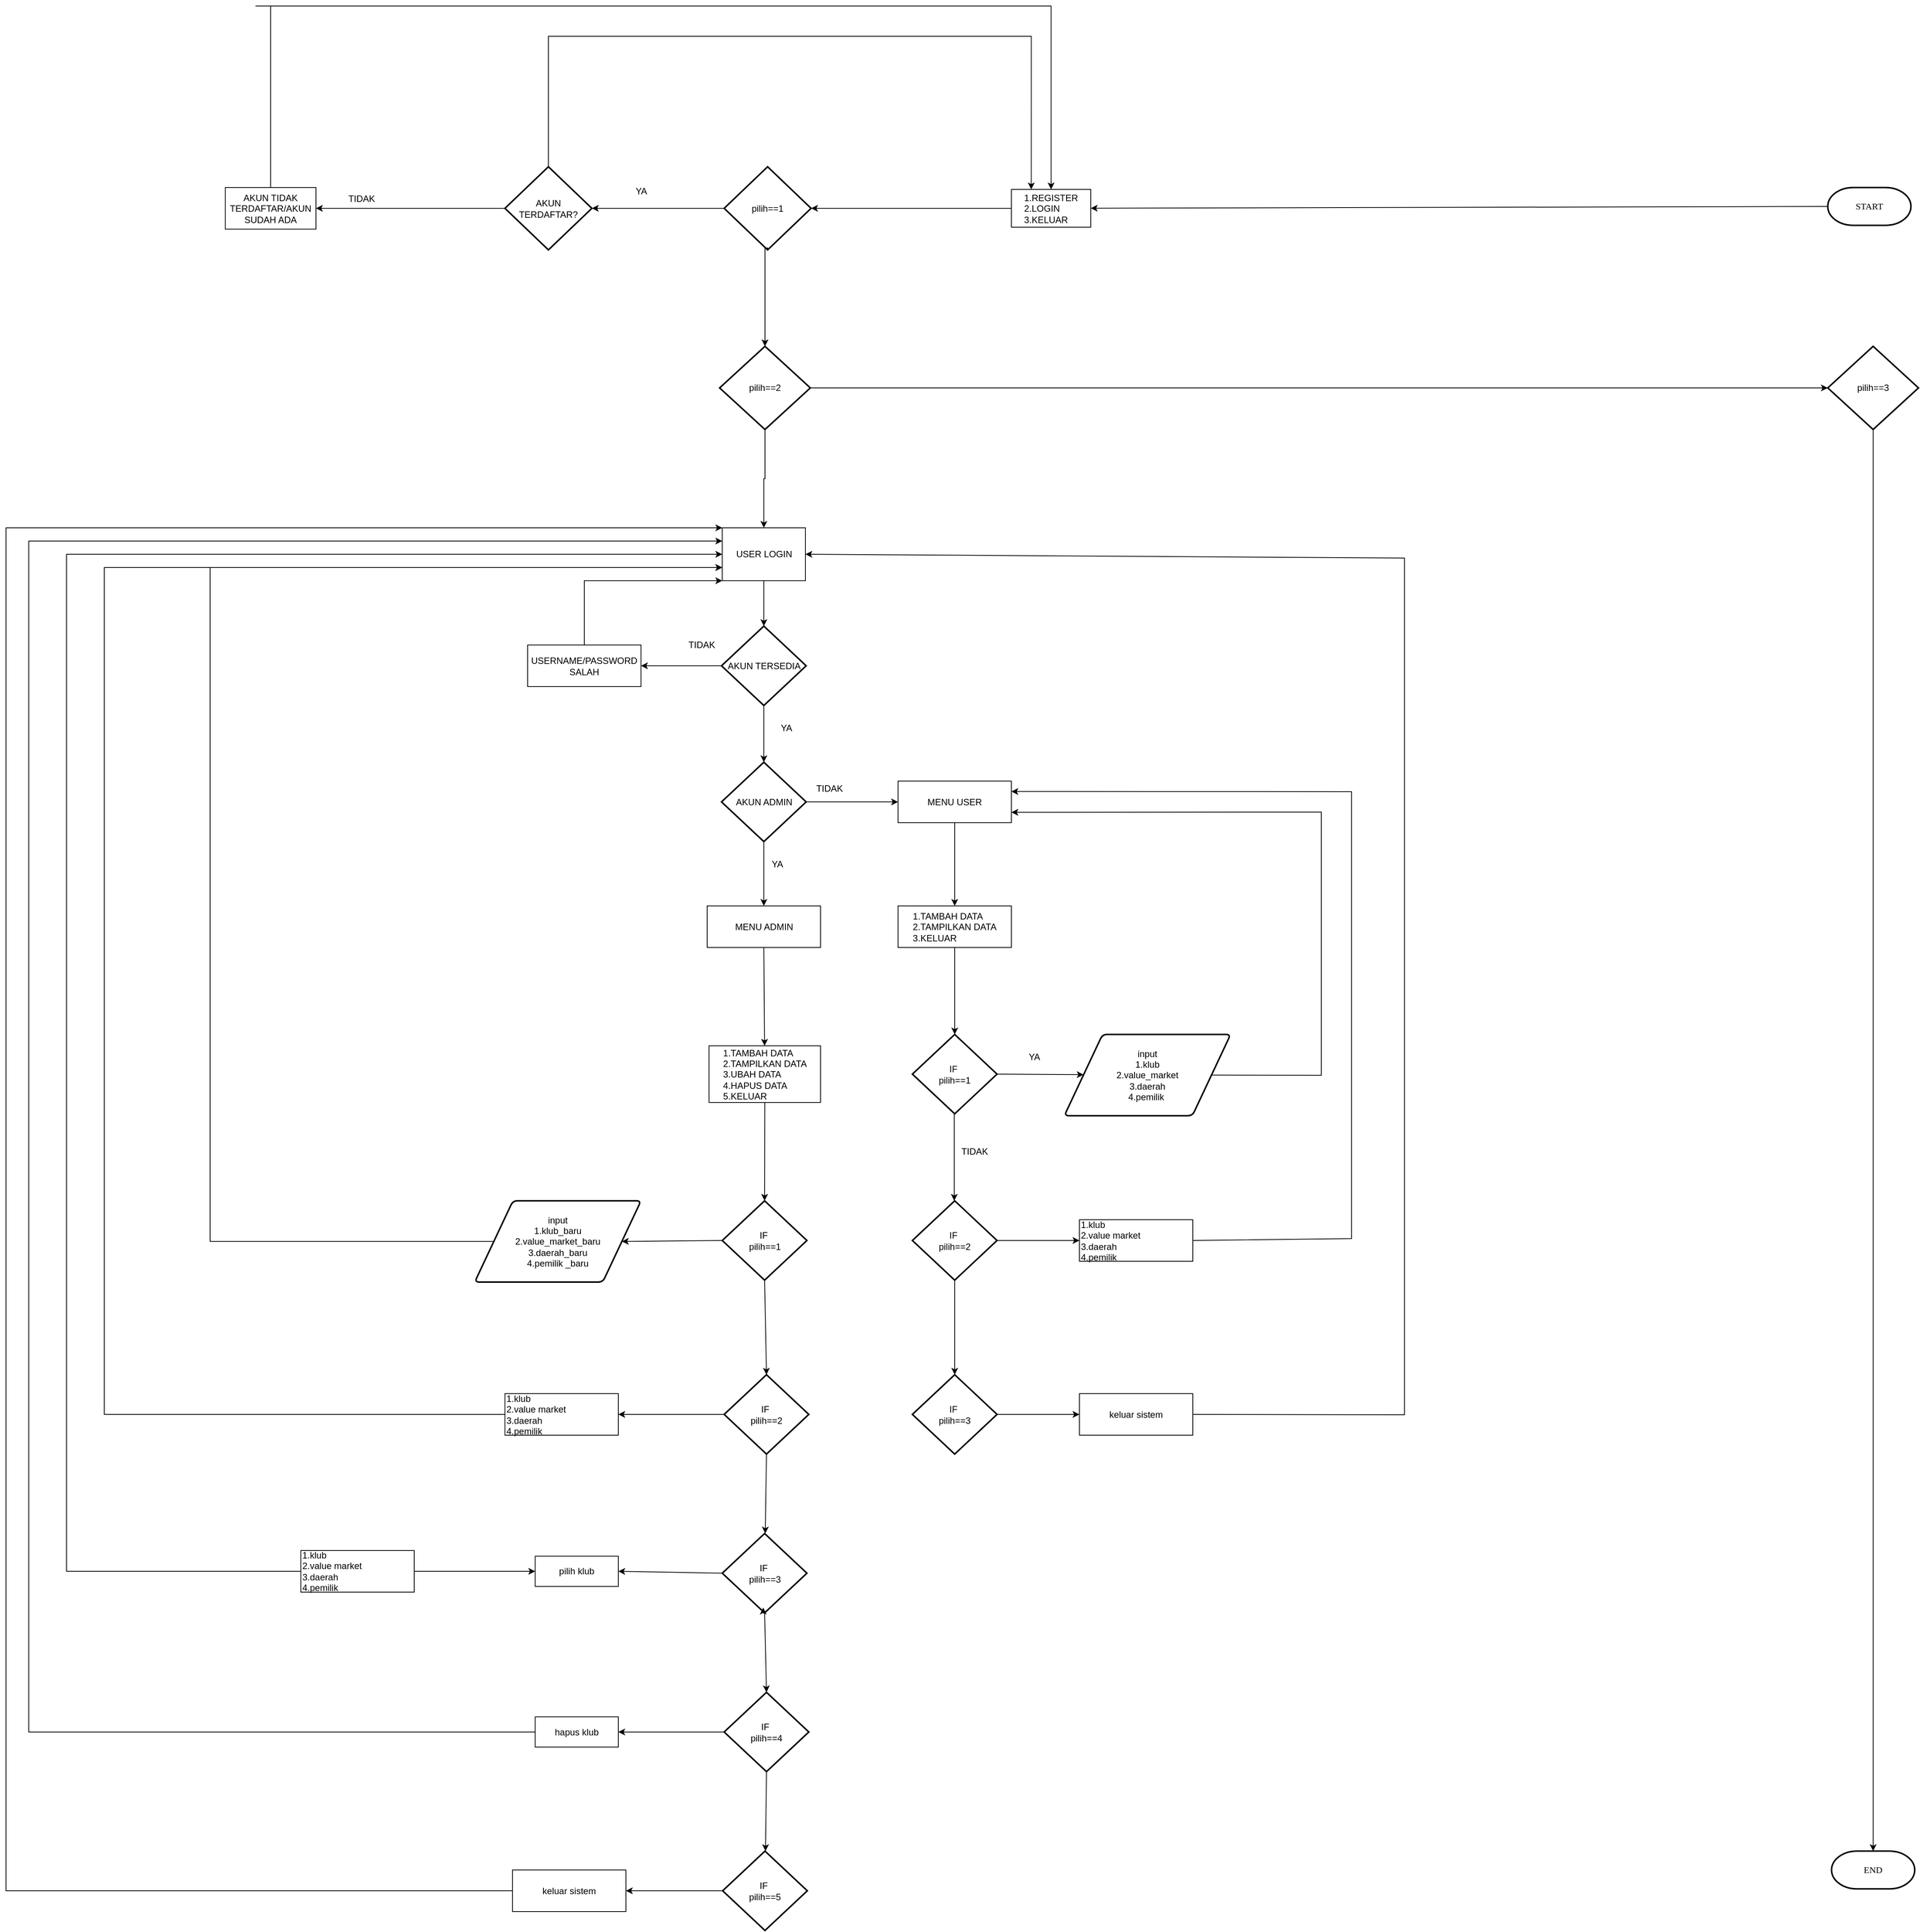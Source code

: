 <mxfile version="20.8.16" type="device"><diagram name="Page-1" id="v0021uvxIV_KChGc3sIn"><mxGraphModel dx="3440" dy="3955" grid="1" gridSize="10" guides="1" tooltips="1" connect="1" arrows="1" fold="1" page="1" pageScale="1" pageWidth="850" pageHeight="1100" math="0" shadow="0"><root><mxCell id="0"/><mxCell id="1" parent="0"/><mxCell id="rXHbmidsyB8I2zzbeeDN-1" value="START" style="strokeWidth=2;html=1;shape=mxgraph.flowchart.terminator;whiteSpace=wrap;fontFamily=Times New Roman;" parent="1" vertex="1"><mxGeometry x="1840" y="-1130" width="110" height="50" as="geometry"/></mxCell><mxCell id="K6sueLuP1Ap1bfe6iMac-1" style="edgeStyle=orthogonalEdgeStyle;rounded=0;orthogonalLoop=1;jettySize=auto;html=1;exitX=0;exitY=0.5;exitDx=0;exitDy=0;entryX=1;entryY=0.5;entryDx=0;entryDy=0;entryPerimeter=0;" edge="1" parent="1" source="rXHbmidsyB8I2zzbeeDN-6" target="rXHbmidsyB8I2zzbeeDN-100"><mxGeometry relative="1" as="geometry"/></mxCell><mxCell id="rXHbmidsyB8I2zzbeeDN-6" value="1.REGISTER&lt;div style=&quot;text-align: left;&quot;&gt;2.LOGIN&lt;/div&gt;&lt;div style=&quot;text-align: left;&quot;&gt;3.KELUAR&lt;/div&gt;" style="whiteSpace=wrap;html=1;" parent="1" vertex="1"><mxGeometry x="760" y="-1127.5" width="105" height="50" as="geometry"/></mxCell><mxCell id="rXHbmidsyB8I2zzbeeDN-8" value="USER LOGIN" style="whiteSpace=wrap;html=1;" parent="1" vertex="1"><mxGeometry x="377.5" y="-680" width="110" height="70" as="geometry"/></mxCell><mxCell id="rXHbmidsyB8I2zzbeeDN-9" value="" style="endArrow=classic;html=1;rounded=0;exitX=0;exitY=0.5;exitDx=0;exitDy=0;exitPerimeter=0;" parent="1" source="rXHbmidsyB8I2zzbeeDN-1" target="rXHbmidsyB8I2zzbeeDN-6" edge="1"><mxGeometry width="50" height="50" relative="1" as="geometry"><mxPoint x="400" y="-830" as="sourcePoint"/><mxPoint x="390" y="-1000" as="targetPoint"/></mxGeometry></mxCell><mxCell id="rXHbmidsyB8I2zzbeeDN-10" value="" style="endArrow=classic;html=1;rounded=0;entryX=0.402;entryY=0.09;entryDx=0;entryDy=0;exitX=0.5;exitY=1;exitDx=0;exitDy=0;entryPerimeter=0;" parent="1" source="rXHbmidsyB8I2zzbeeDN-11" target="rXHbmidsyB8I2zzbeeDN-11" edge="1"><mxGeometry width="50" height="50" relative="1" as="geometry"><mxPoint x="400.5" y="-870" as="sourcePoint"/><mxPoint x="450.5" y="-920" as="targetPoint"/></mxGeometry></mxCell><mxCell id="K6sueLuP1Ap1bfe6iMac-2" style="edgeStyle=orthogonalEdgeStyle;rounded=0;orthogonalLoop=1;jettySize=auto;html=1;exitX=0.5;exitY=0;exitDx=0;exitDy=0;exitPerimeter=0;entryX=0.25;entryY=0;entryDx=0;entryDy=0;" edge="1" parent="1" source="rXHbmidsyB8I2zzbeeDN-11" target="rXHbmidsyB8I2zzbeeDN-6"><mxGeometry relative="1" as="geometry"><Array as="points"><mxPoint x="148" y="-1330"/><mxPoint x="786" y="-1330"/></Array></mxGeometry></mxCell><mxCell id="rXHbmidsyB8I2zzbeeDN-11" value="AKUN TERDAFTAR?" style="strokeWidth=2;html=1;shape=mxgraph.flowchart.decision;whiteSpace=wrap;" parent="1" vertex="1"><mxGeometry x="90" y="-1157.5" width="115" height="110" as="geometry"/></mxCell><mxCell id="rXHbmidsyB8I2zzbeeDN-105" style="edgeStyle=orthogonalEdgeStyle;rounded=0;orthogonalLoop=1;jettySize=auto;html=1;exitX=0.5;exitY=0;exitDx=0;exitDy=0;entryX=0.5;entryY=0;entryDx=0;entryDy=0;" parent="1" source="rXHbmidsyB8I2zzbeeDN-15" target="rXHbmidsyB8I2zzbeeDN-6" edge="1"><mxGeometry relative="1" as="geometry"><Array as="points"><mxPoint x="-240" y="-1370"/><mxPoint x="903" y="-1370"/></Array></mxGeometry></mxCell><mxCell id="rXHbmidsyB8I2zzbeeDN-15" value="AKUN TIDAK TERDAFTAR/AKUN SUDAH ADA" style="whiteSpace=wrap;html=1;" parent="1" vertex="1"><mxGeometry x="-280" y="-1130" width="120" height="55" as="geometry"/></mxCell><mxCell id="rXHbmidsyB8I2zzbeeDN-16" value="" style="endArrow=classic;html=1;rounded=0;exitX=0;exitY=0.5;exitDx=0;exitDy=0;exitPerimeter=0;entryX=1;entryY=0.5;entryDx=0;entryDy=0;" parent="1" source="rXHbmidsyB8I2zzbeeDN-11" target="rXHbmidsyB8I2zzbeeDN-15" edge="1"><mxGeometry width="50" height="50" relative="1" as="geometry"><mxPoint x="400" y="-830" as="sourcePoint"/><mxPoint x="450" y="-880" as="targetPoint"/></mxGeometry></mxCell><mxCell id="rXHbmidsyB8I2zzbeeDN-17" value="YA" style="text;html=1;align=center;verticalAlign=middle;resizable=0;points=[];autosize=1;strokeColor=none;fillColor=none;" parent="1" vertex="1"><mxGeometry x="250" y="-1140" width="40" height="30" as="geometry"/></mxCell><mxCell id="rXHbmidsyB8I2zzbeeDN-18" value="TIDAK" style="text;html=1;align=center;verticalAlign=middle;resizable=0;points=[];autosize=1;strokeColor=none;fillColor=none;" parent="1" vertex="1"><mxGeometry x="-130" y="-1130" width="60" height="30" as="geometry"/></mxCell><mxCell id="rXHbmidsyB8I2zzbeeDN-20" value="USERNAME/PASSWORD SALAH" style="whiteSpace=wrap;html=1;" parent="1" vertex="1"><mxGeometry x="120" y="-525" width="150" height="55" as="geometry"/></mxCell><mxCell id="rXHbmidsyB8I2zzbeeDN-21" value="TIDAK" style="text;html=1;align=center;verticalAlign=middle;resizable=0;points=[];autosize=1;strokeColor=none;fillColor=none;" parent="1" vertex="1"><mxGeometry x="320" y="-540" width="60" height="30" as="geometry"/></mxCell><mxCell id="rXHbmidsyB8I2zzbeeDN-22" value="" style="endArrow=classic;html=1;rounded=0;entryX=1;entryY=0.5;entryDx=0;entryDy=0;exitX=0;exitY=0.5;exitDx=0;exitDy=0;exitPerimeter=0;" parent="1" source="rXHbmidsyB8I2zzbeeDN-23" target="rXHbmidsyB8I2zzbeeDN-20" edge="1"><mxGeometry width="50" height="50" relative="1" as="geometry"><mxPoint x="360" y="-490" as="sourcePoint"/><mxPoint x="450" y="-880" as="targetPoint"/></mxGeometry></mxCell><mxCell id="rXHbmidsyB8I2zzbeeDN-23" value="AKUN TERSEDIA" style="strokeWidth=2;html=1;shape=mxgraph.flowchart.decision;whiteSpace=wrap;" parent="1" vertex="1"><mxGeometry x="376.5" y="-550" width="112" height="105" as="geometry"/></mxCell><mxCell id="rXHbmidsyB8I2zzbeeDN-24" value="" style="endArrow=classic;html=1;rounded=0;entryX=0.5;entryY=0;entryDx=0;entryDy=0;entryPerimeter=0;exitX=0.5;exitY=1;exitDx=0;exitDy=0;" parent="1" source="rXHbmidsyB8I2zzbeeDN-8" target="rXHbmidsyB8I2zzbeeDN-23" edge="1"><mxGeometry width="50" height="50" relative="1" as="geometry"><mxPoint x="428" y="-610" as="sourcePoint"/><mxPoint x="435" y="-652" as="targetPoint"/></mxGeometry></mxCell><mxCell id="rXHbmidsyB8I2zzbeeDN-25" value="YA" style="text;html=1;align=center;verticalAlign=middle;resizable=0;points=[];autosize=1;strokeColor=none;fillColor=none;" parent="1" vertex="1"><mxGeometry x="442" y="-430" width="40" height="30" as="geometry"/></mxCell><mxCell id="rXHbmidsyB8I2zzbeeDN-26" value="" style="endArrow=classic;html=1;rounded=0;entryX=0;entryY=1;entryDx=0;entryDy=0;exitX=0.5;exitY=0;exitDx=0;exitDy=0;entryPerimeter=0;" parent="1" source="rXHbmidsyB8I2zzbeeDN-20" target="rXHbmidsyB8I2zzbeeDN-8" edge="1"><mxGeometry width="50" height="50" relative="1" as="geometry"><mxPoint x="257" y="-532" as="sourcePoint"/><mxPoint x="370" y="-650.5" as="targetPoint"/><Array as="points"><mxPoint x="195" y="-610"/></Array></mxGeometry></mxCell><mxCell id="rXHbmidsyB8I2zzbeeDN-27" value="" style="endArrow=classic;html=1;rounded=0;exitX=0.5;exitY=1;exitDx=0;exitDy=0;exitPerimeter=0;entryX=0.5;entryY=0;entryDx=0;entryDy=0;entryPerimeter=0;" parent="1" source="rXHbmidsyB8I2zzbeeDN-23" target="rXHbmidsyB8I2zzbeeDN-28" edge="1"><mxGeometry width="50" height="50" relative="1" as="geometry"><mxPoint x="438" y="-600" as="sourcePoint"/><mxPoint x="426" y="-380" as="targetPoint"/></mxGeometry></mxCell><mxCell id="rXHbmidsyB8I2zzbeeDN-28" value="AKUN ADMIN" style="strokeWidth=2;html=1;shape=mxgraph.flowchart.decision;whiteSpace=wrap;" parent="1" vertex="1"><mxGeometry x="376.5" y="-370" width="112" height="105" as="geometry"/></mxCell><mxCell id="rXHbmidsyB8I2zzbeeDN-29" value="" style="endArrow=classic;html=1;rounded=0;exitX=1;exitY=0.5;exitDx=0;exitDy=0;exitPerimeter=0;entryX=0;entryY=0.5;entryDx=0;entryDy=0;" parent="1" source="rXHbmidsyB8I2zzbeeDN-28" target="rXHbmidsyB8I2zzbeeDN-30" edge="1"><mxGeometry width="50" height="50" relative="1" as="geometry"><mxPoint x="387" y="-487" as="sourcePoint"/><mxPoint x="560" y="-320" as="targetPoint"/></mxGeometry></mxCell><mxCell id="rXHbmidsyB8I2zzbeeDN-30" value="MENU USER" style="whiteSpace=wrap;html=1;" parent="1" vertex="1"><mxGeometry x="610" y="-345" width="150" height="55" as="geometry"/></mxCell><mxCell id="rXHbmidsyB8I2zzbeeDN-31" value="&lt;div style=&quot;text-align: left;&quot;&gt;&lt;span style=&quot;background-color: initial;&quot;&gt;1.TAMBAH DATA&lt;/span&gt;&lt;/div&gt;&lt;div&gt;2.TAMPILKAN DATA&lt;/div&gt;&lt;div style=&quot;text-align: left;&quot;&gt;3.KELUAR&lt;/div&gt;" style="whiteSpace=wrap;html=1;" parent="1" vertex="1"><mxGeometry x="610" y="-180" width="150" height="55" as="geometry"/></mxCell><mxCell id="rXHbmidsyB8I2zzbeeDN-32" value="" style="endArrow=classic;html=1;rounded=0;entryX=0.5;entryY=0;entryDx=0;entryDy=0;exitX=0.5;exitY=1;exitDx=0;exitDy=0;" parent="1" source="rXHbmidsyB8I2zzbeeDN-30" target="rXHbmidsyB8I2zzbeeDN-31" edge="1"><mxGeometry width="50" height="50" relative="1" as="geometry"><mxPoint x="730" y="-250" as="sourcePoint"/><mxPoint x="750" y="-200" as="targetPoint"/></mxGeometry></mxCell><mxCell id="rXHbmidsyB8I2zzbeeDN-34" value="" style="endArrow=classic;html=1;rounded=0;exitX=0.5;exitY=1;exitDx=0;exitDy=0;exitPerimeter=0;entryX=0.5;entryY=0;entryDx=0;entryDy=0;" parent="1" source="rXHbmidsyB8I2zzbeeDN-28" target="rXHbmidsyB8I2zzbeeDN-35" edge="1"><mxGeometry width="50" height="50" relative="1" as="geometry"><mxPoint x="443" y="-435" as="sourcePoint"/><mxPoint x="443" y="-360" as="targetPoint"/></mxGeometry></mxCell><mxCell id="rXHbmidsyB8I2zzbeeDN-35" value="MENU ADMIN" style="whiteSpace=wrap;html=1;" parent="1" vertex="1"><mxGeometry x="357.5" y="-180" width="150" height="55" as="geometry"/></mxCell><mxCell id="rXHbmidsyB8I2zzbeeDN-36" value="TIDAK" style="text;html=1;align=center;verticalAlign=middle;resizable=0;points=[];autosize=1;strokeColor=none;fillColor=none;" parent="1" vertex="1"><mxGeometry x="488.5" y="-350" width="60" height="30" as="geometry"/></mxCell><mxCell id="rXHbmidsyB8I2zzbeeDN-37" value="YA" style="text;html=1;align=center;verticalAlign=middle;resizable=0;points=[];autosize=1;strokeColor=none;fillColor=none;" parent="1" vertex="1"><mxGeometry x="430" y="-250" width="40" height="30" as="geometry"/></mxCell><mxCell id="rXHbmidsyB8I2zzbeeDN-38" value="&lt;div style=&quot;text-align: left;&quot;&gt;&lt;span style=&quot;background-color: initial;&quot;&gt;1.TAMBAH DATA&lt;/span&gt;&lt;/div&gt;&lt;div&gt;2.TAMPILKAN DATA&lt;/div&gt;&lt;div style=&quot;text-align: left;&quot;&gt;3.UBAH DATA&lt;/div&gt;&lt;div style=&quot;text-align: left;&quot;&gt;4.HAPUS DATA&lt;/div&gt;&lt;div style=&quot;text-align: left;&quot;&gt;5.KELUAR&lt;/div&gt;" style="whiteSpace=wrap;html=1;" parent="1" vertex="1"><mxGeometry x="360" y="5" width="147.5" height="75" as="geometry"/></mxCell><mxCell id="rXHbmidsyB8I2zzbeeDN-39" value="" style="endArrow=classic;html=1;rounded=0;exitX=0.5;exitY=1;exitDx=0;exitDy=0;" parent="1" source="rXHbmidsyB8I2zzbeeDN-35" target="rXHbmidsyB8I2zzbeeDN-38" edge="1"><mxGeometry width="50" height="50" relative="1" as="geometry"><mxPoint x="443" y="-255" as="sourcePoint"/><mxPoint x="443" y="-170" as="targetPoint"/></mxGeometry></mxCell><mxCell id="rXHbmidsyB8I2zzbeeDN-41" value="IF&amp;nbsp;&lt;div&gt;pilih==1&lt;/div&gt;" style="strokeWidth=2;html=1;shape=mxgraph.flowchart.decision;whiteSpace=wrap;" parent="1" vertex="1"><mxGeometry x="629" y="-10" width="112" height="105" as="geometry"/></mxCell><mxCell id="rXHbmidsyB8I2zzbeeDN-43" value="" style="endArrow=classic;html=1;rounded=0;exitX=1;exitY=0.5;exitDx=0;exitDy=0;exitPerimeter=0;" parent="1" source="rXHbmidsyB8I2zzbeeDN-41" target="rXHbmidsyB8I2zzbeeDN-48" edge="1"><mxGeometry width="50" height="50" relative="1" as="geometry"><mxPoint x="741" y="-3.61" as="sourcePoint"/><mxPoint x="800" y="43" as="targetPoint"/></mxGeometry></mxCell><mxCell id="rXHbmidsyB8I2zzbeeDN-44" value="" style="endArrow=classic;html=1;rounded=0;exitX=0.5;exitY=1;exitDx=0;exitDy=0;entryX=0.5;entryY=0;entryDx=0;entryDy=0;entryPerimeter=0;" parent="1" source="rXHbmidsyB8I2zzbeeDN-31" target="rXHbmidsyB8I2zzbeeDN-41" edge="1"><mxGeometry width="50" height="50" relative="1" as="geometry"><mxPoint x="680" y="-130" as="sourcePoint"/><mxPoint x="680" y="-20" as="targetPoint"/></mxGeometry></mxCell><mxCell id="rXHbmidsyB8I2zzbeeDN-48" value="input&lt;div style=&quot;&quot;&gt;1.klub&lt;/div&gt;&lt;div style=&quot;&quot;&gt;2.value_market&lt;/div&gt;&lt;div style=&quot;&quot;&gt;3.daerah&lt;/div&gt;&lt;div style=&quot;&quot;&gt;4.pemilik&amp;nbsp;&lt;/div&gt;" style="shape=parallelogram;html=1;strokeWidth=2;perimeter=parallelogramPerimeter;whiteSpace=wrap;rounded=1;arcSize=12;size=0.23;align=center;" parent="1" vertex="1"><mxGeometry x="830" y="-10" width="220" height="107.5" as="geometry"/></mxCell><mxCell id="rXHbmidsyB8I2zzbeeDN-50" value="" style="endArrow=classic;html=1;rounded=0;exitX=0.5;exitY=1;exitDx=0;exitDy=0;entryX=0.5;entryY=0;entryDx=0;entryDy=0;entryPerimeter=0;" parent="1" edge="1"><mxGeometry width="50" height="50" relative="1" as="geometry"><mxPoint x="684.41" y="95" as="sourcePoint"/><mxPoint x="684.41" y="210" as="targetPoint"/></mxGeometry></mxCell><mxCell id="rXHbmidsyB8I2zzbeeDN-51" value="IF&amp;nbsp;&lt;div&gt;pilih==2&lt;/div&gt;" style="strokeWidth=2;html=1;shape=mxgraph.flowchart.decision;whiteSpace=wrap;" parent="1" vertex="1"><mxGeometry x="629" y="210" width="112" height="105" as="geometry"/></mxCell><mxCell id="rXHbmidsyB8I2zzbeeDN-52" value="1.klub&#10;2.value market&#10;3.daerah&#10;4.pemilik" style="whiteSpace=wrap;html=1;align=left;" parent="1" vertex="1"><mxGeometry x="850" y="235" width="150" height="55" as="geometry"/></mxCell><mxCell id="rXHbmidsyB8I2zzbeeDN-53" value="" style="endArrow=classic;html=1;rounded=0;exitX=1;exitY=0.5;exitDx=0;exitDy=0;exitPerimeter=0;entryX=0;entryY=0.5;entryDx=0;entryDy=0;" parent="1" source="rXHbmidsyB8I2zzbeeDN-51" target="rXHbmidsyB8I2zzbeeDN-52" edge="1"><mxGeometry width="50" height="50" relative="1" as="geometry"><mxPoint x="741" y="276.91" as="sourcePoint"/><mxPoint x="856" y="276.91" as="targetPoint"/></mxGeometry></mxCell><mxCell id="rXHbmidsyB8I2zzbeeDN-55" value="YA" style="text;html=1;align=center;verticalAlign=middle;resizable=0;points=[];autosize=1;strokeColor=none;fillColor=none;" parent="1" vertex="1"><mxGeometry x="770" y="5" width="40" height="30" as="geometry"/></mxCell><mxCell id="rXHbmidsyB8I2zzbeeDN-56" value="TIDAK" style="text;html=1;align=center;verticalAlign=middle;resizable=0;points=[];autosize=1;strokeColor=none;fillColor=none;" parent="1" vertex="1"><mxGeometry x="681" y="130" width="60" height="30" as="geometry"/></mxCell><mxCell id="rXHbmidsyB8I2zzbeeDN-59" value="" style="endArrow=classic;html=1;rounded=0;exitX=0.5;exitY=1;exitDx=0;exitDy=0;entryX=0.5;entryY=0;entryDx=0;entryDy=0;entryPerimeter=0;exitPerimeter=0;" parent="1" source="rXHbmidsyB8I2zzbeeDN-51" target="rXHbmidsyB8I2zzbeeDN-60" edge="1"><mxGeometry width="50" height="50" relative="1" as="geometry"><mxPoint x="684.41" y="315" as="sourcePoint"/><mxPoint x="684.41" y="430" as="targetPoint"/></mxGeometry></mxCell><mxCell id="rXHbmidsyB8I2zzbeeDN-60" value="IF&amp;nbsp;&lt;div&gt;pilih==3&lt;/div&gt;" style="strokeWidth=2;html=1;shape=mxgraph.flowchart.decision;whiteSpace=wrap;" parent="1" vertex="1"><mxGeometry x="629" y="440" width="112" height="105" as="geometry"/></mxCell><mxCell id="rXHbmidsyB8I2zzbeeDN-61" value="" style="endArrow=classic;html=1;rounded=0;exitX=1;exitY=0.5;exitDx=0;exitDy=0;exitPerimeter=0;entryX=0;entryY=0.5;entryDx=0;entryDy=0;" parent="1" source="rXHbmidsyB8I2zzbeeDN-60" target="rXHbmidsyB8I2zzbeeDN-62" edge="1"><mxGeometry width="50" height="50" relative="1" as="geometry"><mxPoint x="751" y="491.91" as="sourcePoint"/><mxPoint x="830" y="492" as="targetPoint"/></mxGeometry></mxCell><mxCell id="rXHbmidsyB8I2zzbeeDN-62" value="keluar sistem" style="whiteSpace=wrap;html=1;align=center;" parent="1" vertex="1"><mxGeometry x="850" y="465" width="150" height="55" as="geometry"/></mxCell><mxCell id="rXHbmidsyB8I2zzbeeDN-64" value="" style="endArrow=classic;html=1;rounded=0;exitX=1;exitY=0.5;exitDx=0;exitDy=0;entryX=1;entryY=0.5;entryDx=0;entryDy=0;" parent="1" source="rXHbmidsyB8I2zzbeeDN-62" target="rXHbmidsyB8I2zzbeeDN-8" edge="1"><mxGeometry width="50" height="50" relative="1" as="geometry"><mxPoint x="510" y="440" as="sourcePoint"/><mxPoint x="1100" y="-630" as="targetPoint"/><Array as="points"><mxPoint x="1280" y="493"/><mxPoint x="1280" y="-640"/></Array></mxGeometry></mxCell><mxCell id="rXHbmidsyB8I2zzbeeDN-65" value="IF&amp;nbsp;&lt;div&gt;pilih==1&lt;/div&gt;" style="strokeWidth=2;html=1;shape=mxgraph.flowchart.decision;whiteSpace=wrap;" parent="1" vertex="1"><mxGeometry x="377.5" y="210" width="112" height="105" as="geometry"/></mxCell><mxCell id="rXHbmidsyB8I2zzbeeDN-66" value="" style="endArrow=classic;html=1;rounded=0;entryX=0.5;entryY=0;entryDx=0;entryDy=0;entryPerimeter=0;exitX=0.5;exitY=1;exitDx=0;exitDy=0;" parent="1" source="rXHbmidsyB8I2zzbeeDN-38" target="rXHbmidsyB8I2zzbeeDN-65" edge="1"><mxGeometry width="50" height="50" relative="1" as="geometry"><mxPoint x="430" y="70" as="sourcePoint"/><mxPoint x="443" y="15" as="targetPoint"/></mxGeometry></mxCell><mxCell id="rXHbmidsyB8I2zzbeeDN-68" value="" style="endArrow=classic;html=1;rounded=0;entryX=0.5;entryY=0;entryDx=0;entryDy=0;entryPerimeter=0;exitX=0.5;exitY=1;exitDx=0;exitDy=0;exitPerimeter=0;" parent="1" source="rXHbmidsyB8I2zzbeeDN-65" target="rXHbmidsyB8I2zzbeeDN-69" edge="1"><mxGeometry width="50" height="50" relative="1" as="geometry"><mxPoint x="375" y="315" as="sourcePoint"/><mxPoint x="375" y="445" as="targetPoint"/></mxGeometry></mxCell><mxCell id="rXHbmidsyB8I2zzbeeDN-69" value="IF&amp;nbsp;&lt;div&gt;pilih==2&lt;/div&gt;" style="strokeWidth=2;html=1;shape=mxgraph.flowchart.decision;whiteSpace=wrap;" parent="1" vertex="1"><mxGeometry x="380" y="440" width="112" height="105" as="geometry"/></mxCell><mxCell id="rXHbmidsyB8I2zzbeeDN-70" value="IF&amp;nbsp;&lt;div&gt;pilih==3&lt;/div&gt;" style="strokeWidth=2;html=1;shape=mxgraph.flowchart.decision;whiteSpace=wrap;" parent="1" vertex="1"><mxGeometry x="377.5" y="650" width="112" height="105" as="geometry"/></mxCell><mxCell id="rXHbmidsyB8I2zzbeeDN-71" value="" style="endArrow=classic;html=1;rounded=0;exitX=0.5;exitY=1;exitDx=0;exitDy=0;exitPerimeter=0;" parent="1" source="rXHbmidsyB8I2zzbeeDN-69" target="rXHbmidsyB8I2zzbeeDN-70" edge="1"><mxGeometry width="50" height="50" relative="1" as="geometry"><mxPoint x="490" y="540" as="sourcePoint"/><mxPoint x="492" y="665" as="targetPoint"/></mxGeometry></mxCell><mxCell id="rXHbmidsyB8I2zzbeeDN-72" value="" style="endArrow=classic;html=1;rounded=0;exitX=1;exitY=0.5;exitDx=0;exitDy=0;entryX=1;entryY=0.75;entryDx=0;entryDy=0;" parent="1" source="rXHbmidsyB8I2zzbeeDN-48" target="rXHbmidsyB8I2zzbeeDN-30" edge="1"><mxGeometry width="50" height="50" relative="1" as="geometry"><mxPoint x="930" y="-110" as="sourcePoint"/><mxPoint x="820" y="-190" as="targetPoint"/><Array as="points"><mxPoint x="1170" y="44"/><mxPoint x="1170" y="-150"/><mxPoint x="1170" y="-304"/></Array></mxGeometry></mxCell><mxCell id="rXHbmidsyB8I2zzbeeDN-73" value="" style="endArrow=classic;html=1;rounded=0;entryX=1;entryY=0.25;entryDx=0;entryDy=0;exitX=1;exitY=0.5;exitDx=0;exitDy=0;" parent="1" source="rXHbmidsyB8I2zzbeeDN-52" target="rXHbmidsyB8I2zzbeeDN-30" edge="1"><mxGeometry width="50" height="50" relative="1" as="geometry"><mxPoint x="1120" y="240" as="sourcePoint"/><mxPoint x="770" y="-307" as="targetPoint"/><Array as="points"><mxPoint x="1210" y="260"/><mxPoint x="1210" y="54"/><mxPoint x="1210" y="-331"/></Array></mxGeometry></mxCell><mxCell id="rXHbmidsyB8I2zzbeeDN-98" style="edgeStyle=orthogonalEdgeStyle;rounded=0;orthogonalLoop=1;jettySize=auto;html=1;exitX=0;exitY=0.5;exitDx=0;exitDy=0;entryX=0;entryY=0.75;entryDx=0;entryDy=0;" parent="1" source="rXHbmidsyB8I2zzbeeDN-76" target="rXHbmidsyB8I2zzbeeDN-8" edge="1"><mxGeometry relative="1" as="geometry"><Array as="points"><mxPoint x="-440" y="493"/><mxPoint x="-440" y="-627"/></Array></mxGeometry></mxCell><mxCell id="rXHbmidsyB8I2zzbeeDN-99" style="edgeStyle=orthogonalEdgeStyle;rounded=0;orthogonalLoop=1;jettySize=auto;html=1;exitX=0;exitY=0.5;exitDx=0;exitDy=0;entryX=0;entryY=0.75;entryDx=0;entryDy=0;" parent="1" source="rXHbmidsyB8I2zzbeeDN-74" target="rXHbmidsyB8I2zzbeeDN-8" edge="1"><mxGeometry relative="1" as="geometry"><mxPoint x="370" y="-620" as="targetPoint"/><Array as="points"><mxPoint x="-300" y="264"/><mxPoint x="-300" y="-627"/></Array></mxGeometry></mxCell><mxCell id="rXHbmidsyB8I2zzbeeDN-74" value="input&lt;div style=&quot;&quot;&gt;1.klub_baru&lt;/div&gt;&lt;div style=&quot;&quot;&gt;2.value_market_baru&lt;/div&gt;&lt;div style=&quot;&quot;&gt;3.daerah_baru&lt;/div&gt;&lt;div style=&quot;&quot;&gt;4.pemilik _baru&lt;/div&gt;" style="shape=parallelogram;html=1;strokeWidth=2;perimeter=parallelogramPerimeter;whiteSpace=wrap;rounded=1;arcSize=12;size=0.23;align=center;" parent="1" vertex="1"><mxGeometry x="50" y="210" width="220" height="107.5" as="geometry"/></mxCell><mxCell id="rXHbmidsyB8I2zzbeeDN-75" value="" style="endArrow=classic;html=1;rounded=0;exitX=0;exitY=0.5;exitDx=0;exitDy=0;exitPerimeter=0;entryX=1;entryY=0.5;entryDx=0;entryDy=0;" parent="1" source="rXHbmidsyB8I2zzbeeDN-65" target="rXHbmidsyB8I2zzbeeDN-74" edge="1"><mxGeometry width="50" height="50" relative="1" as="geometry"><mxPoint x="265" y="290" as="sourcePoint"/><mxPoint x="380" y="290" as="targetPoint"/></mxGeometry></mxCell><mxCell id="rXHbmidsyB8I2zzbeeDN-76" value="1.klub&#10;2.value market&#10;3.daerah&#10;4.pemilik" style="whiteSpace=wrap;html=1;align=left;" parent="1" vertex="1"><mxGeometry x="90" y="465" width="150" height="55" as="geometry"/></mxCell><mxCell id="rXHbmidsyB8I2zzbeeDN-77" value="" style="endArrow=classic;html=1;rounded=0;exitX=0;exitY=0.5;exitDx=0;exitDy=0;exitPerimeter=0;entryX=1;entryY=0.5;entryDx=0;entryDy=0;" parent="1" source="rXHbmidsyB8I2zzbeeDN-69" target="rXHbmidsyB8I2zzbeeDN-76" edge="1"><mxGeometry width="50" height="50" relative="1" as="geometry"><mxPoint x="388" y="450" as="sourcePoint"/><mxPoint x="255" y="451" as="targetPoint"/></mxGeometry></mxCell><mxCell id="rXHbmidsyB8I2zzbeeDN-78" value="pilih klub" style="whiteSpace=wrap;html=1;align=center;" parent="1" vertex="1"><mxGeometry x="130" y="680" width="110" height="40" as="geometry"/></mxCell><mxCell id="rXHbmidsyB8I2zzbeeDN-79" value="" style="endArrow=classic;html=1;rounded=0;exitX=0;exitY=0.5;exitDx=0;exitDy=0;exitPerimeter=0;entryX=1;entryY=0.5;entryDx=0;entryDy=0;" parent="1" source="rXHbmidsyB8I2zzbeeDN-70" target="rXHbmidsyB8I2zzbeeDN-78" edge="1"><mxGeometry width="50" height="50" relative="1" as="geometry"><mxPoint x="390" y="503" as="sourcePoint"/><mxPoint x="250" y="503" as="targetPoint"/></mxGeometry></mxCell><mxCell id="rXHbmidsyB8I2zzbeeDN-82" style="edgeStyle=orthogonalEdgeStyle;rounded=0;orthogonalLoop=1;jettySize=auto;html=1;exitX=1;exitY=0.5;exitDx=0;exitDy=0;entryX=0;entryY=0.5;entryDx=0;entryDy=0;" parent="1" source="rXHbmidsyB8I2zzbeeDN-81" target="rXHbmidsyB8I2zzbeeDN-78" edge="1"><mxGeometry relative="1" as="geometry"/></mxCell><mxCell id="rXHbmidsyB8I2zzbeeDN-97" style="edgeStyle=orthogonalEdgeStyle;rounded=0;orthogonalLoop=1;jettySize=auto;html=1;exitX=0;exitY=0.5;exitDx=0;exitDy=0;entryX=0;entryY=0.5;entryDx=0;entryDy=0;" parent="1" source="rXHbmidsyB8I2zzbeeDN-81" target="rXHbmidsyB8I2zzbeeDN-8" edge="1"><mxGeometry relative="1" as="geometry"><Array as="points"><mxPoint x="-490" y="700"/><mxPoint x="-490" y="-645"/></Array></mxGeometry></mxCell><mxCell id="rXHbmidsyB8I2zzbeeDN-81" value="1.klub&#10;2.value market&#10;3.daerah&#10;4.pemilik" style="whiteSpace=wrap;html=1;align=left;" parent="1" vertex="1"><mxGeometry x="-180" y="672.5" width="150" height="55" as="geometry"/></mxCell><mxCell id="rXHbmidsyB8I2zzbeeDN-87" style="edgeStyle=orthogonalEdgeStyle;rounded=0;orthogonalLoop=1;jettySize=auto;html=1;exitX=0;exitY=0.5;exitDx=0;exitDy=0;exitPerimeter=0;entryX=1;entryY=0.5;entryDx=0;entryDy=0;" parent="1" source="rXHbmidsyB8I2zzbeeDN-83" target="rXHbmidsyB8I2zzbeeDN-88" edge="1"><mxGeometry relative="1" as="geometry"><mxPoint x="250" y="912.5" as="targetPoint"/></mxGeometry></mxCell><mxCell id="rXHbmidsyB8I2zzbeeDN-83" value="IF&amp;nbsp;&lt;div&gt;pilih==4&lt;/div&gt;" style="strokeWidth=2;html=1;shape=mxgraph.flowchart.decision;whiteSpace=wrap;" parent="1" vertex="1"><mxGeometry x="380" y="860" width="112" height="105" as="geometry"/></mxCell><mxCell id="rXHbmidsyB8I2zzbeeDN-84" style="edgeStyle=orthogonalEdgeStyle;rounded=0;orthogonalLoop=1;jettySize=auto;html=1;exitX=0.5;exitY=1;exitDx=0;exitDy=0;exitPerimeter=0;entryX=0.484;entryY=0.933;entryDx=0;entryDy=0;entryPerimeter=0;" parent="1" source="rXHbmidsyB8I2zzbeeDN-70" target="rXHbmidsyB8I2zzbeeDN-70" edge="1"><mxGeometry relative="1" as="geometry"/></mxCell><mxCell id="rXHbmidsyB8I2zzbeeDN-85" value="" style="endArrow=classic;html=1;rounded=0;exitX=0.5;exitY=1;exitDx=0;exitDy=0;exitPerimeter=0;entryX=0.5;entryY=0;entryDx=0;entryDy=0;entryPerimeter=0;" parent="1" source="rXHbmidsyB8I2zzbeeDN-70" target="rXHbmidsyB8I2zzbeeDN-83" edge="1"><mxGeometry width="50" height="50" relative="1" as="geometry"><mxPoint x="40" y="830" as="sourcePoint"/><mxPoint x="90" y="780" as="targetPoint"/></mxGeometry></mxCell><mxCell id="rXHbmidsyB8I2zzbeeDN-94" style="edgeStyle=orthogonalEdgeStyle;rounded=0;orthogonalLoop=1;jettySize=auto;html=1;exitX=0;exitY=0.5;exitDx=0;exitDy=0;entryX=0;entryY=0.25;entryDx=0;entryDy=0;" parent="1" source="rXHbmidsyB8I2zzbeeDN-88" target="rXHbmidsyB8I2zzbeeDN-8" edge="1"><mxGeometry relative="1" as="geometry"><Array as="points"><mxPoint x="-540" y="913"/><mxPoint x="-540" y="-662"/></Array></mxGeometry></mxCell><mxCell id="rXHbmidsyB8I2zzbeeDN-88" value="hapus klub" style="whiteSpace=wrap;html=1;align=center;" parent="1" vertex="1"><mxGeometry x="130" y="892.5" width="110" height="40" as="geometry"/></mxCell><mxCell id="rXHbmidsyB8I2zzbeeDN-89" value="IF&amp;nbsp;&lt;div&gt;pilih==5&lt;/div&gt;" style="strokeWidth=2;html=1;shape=mxgraph.flowchart.decision;whiteSpace=wrap;" parent="1" vertex="1"><mxGeometry x="378" y="1070" width="112" height="105" as="geometry"/></mxCell><mxCell id="rXHbmidsyB8I2zzbeeDN-90" value="" style="endArrow=classic;html=1;rounded=0;exitX=0.5;exitY=1;exitDx=0;exitDy=0;exitPerimeter=0;" parent="1" source="rXHbmidsyB8I2zzbeeDN-83" target="rXHbmidsyB8I2zzbeeDN-89" edge="1"><mxGeometry width="50" height="50" relative="1" as="geometry"><mxPoint x="444" y="765" as="sourcePoint"/><mxPoint x="446" y="870" as="targetPoint"/></mxGeometry></mxCell><mxCell id="rXHbmidsyB8I2zzbeeDN-93" style="edgeStyle=orthogonalEdgeStyle;rounded=0;orthogonalLoop=1;jettySize=auto;html=1;exitX=0;exitY=0.5;exitDx=0;exitDy=0;entryX=0;entryY=0;entryDx=0;entryDy=0;" parent="1" source="rXHbmidsyB8I2zzbeeDN-91" target="rXHbmidsyB8I2zzbeeDN-8" edge="1"><mxGeometry relative="1" as="geometry"><mxPoint x="380" y="-670" as="targetPoint"/><Array as="points"><mxPoint x="-570" y="1123"/><mxPoint x="-570" y="-680"/></Array></mxGeometry></mxCell><mxCell id="rXHbmidsyB8I2zzbeeDN-91" value="keluar sistem" style="whiteSpace=wrap;html=1;align=center;" parent="1" vertex="1"><mxGeometry x="100" y="1095" width="150" height="55" as="geometry"/></mxCell><mxCell id="rXHbmidsyB8I2zzbeeDN-92" style="edgeStyle=orthogonalEdgeStyle;rounded=0;orthogonalLoop=1;jettySize=auto;html=1;exitX=0;exitY=0.5;exitDx=0;exitDy=0;exitPerimeter=0;entryX=1;entryY=0.5;entryDx=0;entryDy=0;" parent="1" source="rXHbmidsyB8I2zzbeeDN-89" target="rXHbmidsyB8I2zzbeeDN-91" edge="1"><mxGeometry relative="1" as="geometry"><mxPoint x="390" y="923" as="sourcePoint"/><mxPoint x="250" y="923" as="targetPoint"/></mxGeometry></mxCell><mxCell id="rXHbmidsyB8I2zzbeeDN-100" value="pilih==1" style="strokeWidth=2;html=1;shape=mxgraph.flowchart.decision;whiteSpace=wrap;" parent="1" vertex="1"><mxGeometry x="380" y="-1157.5" width="115" height="110" as="geometry"/></mxCell><mxCell id="rXHbmidsyB8I2zzbeeDN-102" style="edgeStyle=orthogonalEdgeStyle;rounded=0;orthogonalLoop=1;jettySize=auto;html=1;exitX=0;exitY=0.5;exitDx=0;exitDy=0;exitPerimeter=0;entryX=1;entryY=0.5;entryDx=0;entryDy=0;entryPerimeter=0;" parent="1" source="rXHbmidsyB8I2zzbeeDN-100" target="rXHbmidsyB8I2zzbeeDN-11" edge="1"><mxGeometry relative="1" as="geometry"/></mxCell><mxCell id="rXHbmidsyB8I2zzbeeDN-109" style="edgeStyle=orthogonalEdgeStyle;rounded=0;orthogonalLoop=1;jettySize=auto;html=1;exitX=0.5;exitY=1;exitDx=0;exitDy=0;exitPerimeter=0;entryX=0.5;entryY=0;entryDx=0;entryDy=0;" parent="1" source="rXHbmidsyB8I2zzbeeDN-107" target="rXHbmidsyB8I2zzbeeDN-8" edge="1"><mxGeometry relative="1" as="geometry"/></mxCell><mxCell id="rXHbmidsyB8I2zzbeeDN-111" style="edgeStyle=orthogonalEdgeStyle;rounded=0;orthogonalLoop=1;jettySize=auto;html=1;exitX=1;exitY=0.5;exitDx=0;exitDy=0;exitPerimeter=0;entryX=0;entryY=0.5;entryDx=0;entryDy=0;entryPerimeter=0;" parent="1" source="rXHbmidsyB8I2zzbeeDN-107" target="rXHbmidsyB8I2zzbeeDN-110" edge="1"><mxGeometry relative="1" as="geometry"><mxPoint x="1370" y="-830" as="targetPoint"/></mxGeometry></mxCell><mxCell id="rXHbmidsyB8I2zzbeeDN-107" value="pilih==2" style="strokeWidth=2;html=1;shape=mxgraph.flowchart.decision;whiteSpace=wrap;" parent="1" vertex="1"><mxGeometry x="374" y="-920" width="120" height="110" as="geometry"/></mxCell><mxCell id="rXHbmidsyB8I2zzbeeDN-108" style="edgeStyle=orthogonalEdgeStyle;rounded=0;orthogonalLoop=1;jettySize=auto;html=1;exitX=0.5;exitY=1;exitDx=0;exitDy=0;exitPerimeter=0;entryX=0.5;entryY=0;entryDx=0;entryDy=0;entryPerimeter=0;" parent="1" source="rXHbmidsyB8I2zzbeeDN-100" target="rXHbmidsyB8I2zzbeeDN-107" edge="1"><mxGeometry relative="1" as="geometry"><Array as="points"><mxPoint x="434" y="-1050"/></Array></mxGeometry></mxCell><mxCell id="K6sueLuP1Ap1bfe6iMac-3" style="edgeStyle=orthogonalEdgeStyle;rounded=0;orthogonalLoop=1;jettySize=auto;html=1;exitX=0.5;exitY=1;exitDx=0;exitDy=0;exitPerimeter=0;entryX=0.5;entryY=0;entryDx=0;entryDy=0;entryPerimeter=0;" edge="1" parent="1" source="rXHbmidsyB8I2zzbeeDN-110" target="rXHbmidsyB8I2zzbeeDN-112"><mxGeometry relative="1" as="geometry"/></mxCell><mxCell id="rXHbmidsyB8I2zzbeeDN-110" value="pilih==3" style="strokeWidth=2;html=1;shape=mxgraph.flowchart.decision;whiteSpace=wrap;" parent="1" vertex="1"><mxGeometry x="1840" y="-920" width="120" height="110" as="geometry"/></mxCell><mxCell id="rXHbmidsyB8I2zzbeeDN-112" value="END" style="strokeWidth=2;html=1;shape=mxgraph.flowchart.terminator;whiteSpace=wrap;fontFamily=Times New Roman;" parent="1" vertex="1"><mxGeometry x="1845" y="1070" width="110" height="50" as="geometry"/></mxCell></root></mxGraphModel></diagram></mxfile>